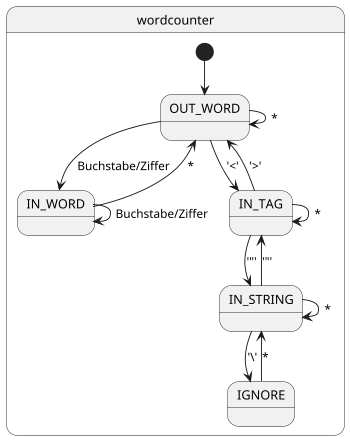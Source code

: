 @startuml
scale 350 width

state wordcounter {
  [*] --> OUT_WORD
  OUT_WORD --> IN_WORD : Buchstabe/Ziffer
  OUT_WORD --> OUT_WORD : *
  IN_WORD --> IN_WORD : Buchstabe/Ziffer
  IN_WORD --> OUT_WORD : *
  OUT_WORD --> IN_TAG : '<'
  IN_TAG --> OUT_WORD : '>'
  IN_TAG --> IN_TAG : *
  IN_TAG --> IN_STRING : '"'
  IN_STRING --> IN_TAG : '"'
  IN_STRING --> IGNORE : '\'
  IGNORE --> IN_STRING : *
  IN_STRING --> IN_STRING : *
}
@enduml